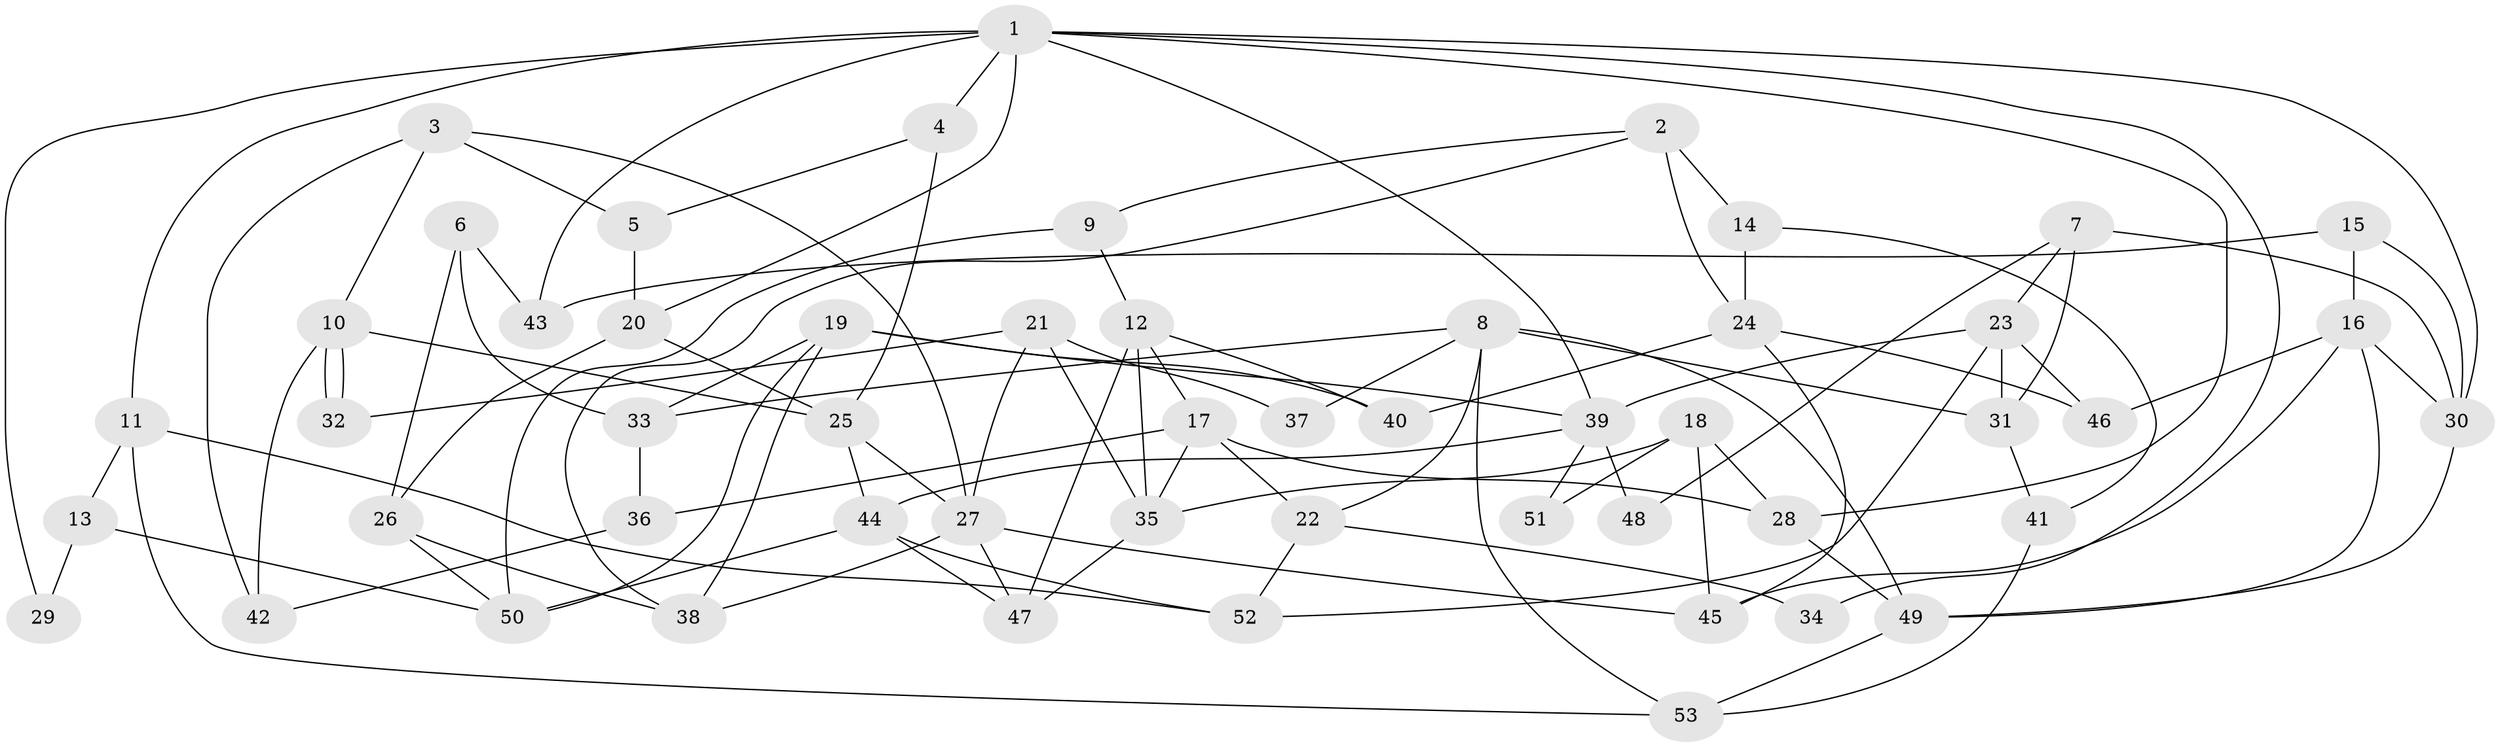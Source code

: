 // Generated by graph-tools (version 1.1) at 2025/02/03/09/25 03:02:00]
// undirected, 53 vertices, 106 edges
graph export_dot {
graph [start="1"]
  node [color=gray90,style=filled];
  1;
  2;
  3;
  4;
  5;
  6;
  7;
  8;
  9;
  10;
  11;
  12;
  13;
  14;
  15;
  16;
  17;
  18;
  19;
  20;
  21;
  22;
  23;
  24;
  25;
  26;
  27;
  28;
  29;
  30;
  31;
  32;
  33;
  34;
  35;
  36;
  37;
  38;
  39;
  40;
  41;
  42;
  43;
  44;
  45;
  46;
  47;
  48;
  49;
  50;
  51;
  52;
  53;
  1 -- 28;
  1 -- 20;
  1 -- 4;
  1 -- 11;
  1 -- 29;
  1 -- 30;
  1 -- 34;
  1 -- 39;
  1 -- 43;
  2 -- 24;
  2 -- 38;
  2 -- 9;
  2 -- 14;
  3 -- 10;
  3 -- 42;
  3 -- 5;
  3 -- 27;
  4 -- 25;
  4 -- 5;
  5 -- 20;
  6 -- 26;
  6 -- 43;
  6 -- 33;
  7 -- 23;
  7 -- 30;
  7 -- 31;
  7 -- 48;
  8 -- 22;
  8 -- 53;
  8 -- 31;
  8 -- 33;
  8 -- 37;
  8 -- 49;
  9 -- 50;
  9 -- 12;
  10 -- 25;
  10 -- 32;
  10 -- 32;
  10 -- 42;
  11 -- 52;
  11 -- 13;
  11 -- 53;
  12 -- 35;
  12 -- 17;
  12 -- 40;
  12 -- 47;
  13 -- 50;
  13 -- 29;
  14 -- 41;
  14 -- 24;
  15 -- 30;
  15 -- 16;
  15 -- 43;
  16 -- 30;
  16 -- 45;
  16 -- 46;
  16 -- 49;
  17 -- 28;
  17 -- 22;
  17 -- 35;
  17 -- 36;
  18 -- 45;
  18 -- 35;
  18 -- 28;
  18 -- 51;
  19 -- 40;
  19 -- 33;
  19 -- 38;
  19 -- 39;
  19 -- 50;
  20 -- 25;
  20 -- 26;
  21 -- 27;
  21 -- 35;
  21 -- 32;
  21 -- 37;
  22 -- 52;
  22 -- 34;
  23 -- 39;
  23 -- 31;
  23 -- 46;
  23 -- 52;
  24 -- 46;
  24 -- 40;
  24 -- 45;
  25 -- 27;
  25 -- 44;
  26 -- 50;
  26 -- 38;
  27 -- 38;
  27 -- 45;
  27 -- 47;
  28 -- 49;
  30 -- 49;
  31 -- 41;
  33 -- 36;
  35 -- 47;
  36 -- 42;
  39 -- 44;
  39 -- 48;
  39 -- 51;
  41 -- 53;
  44 -- 47;
  44 -- 50;
  44 -- 52;
  49 -- 53;
}
